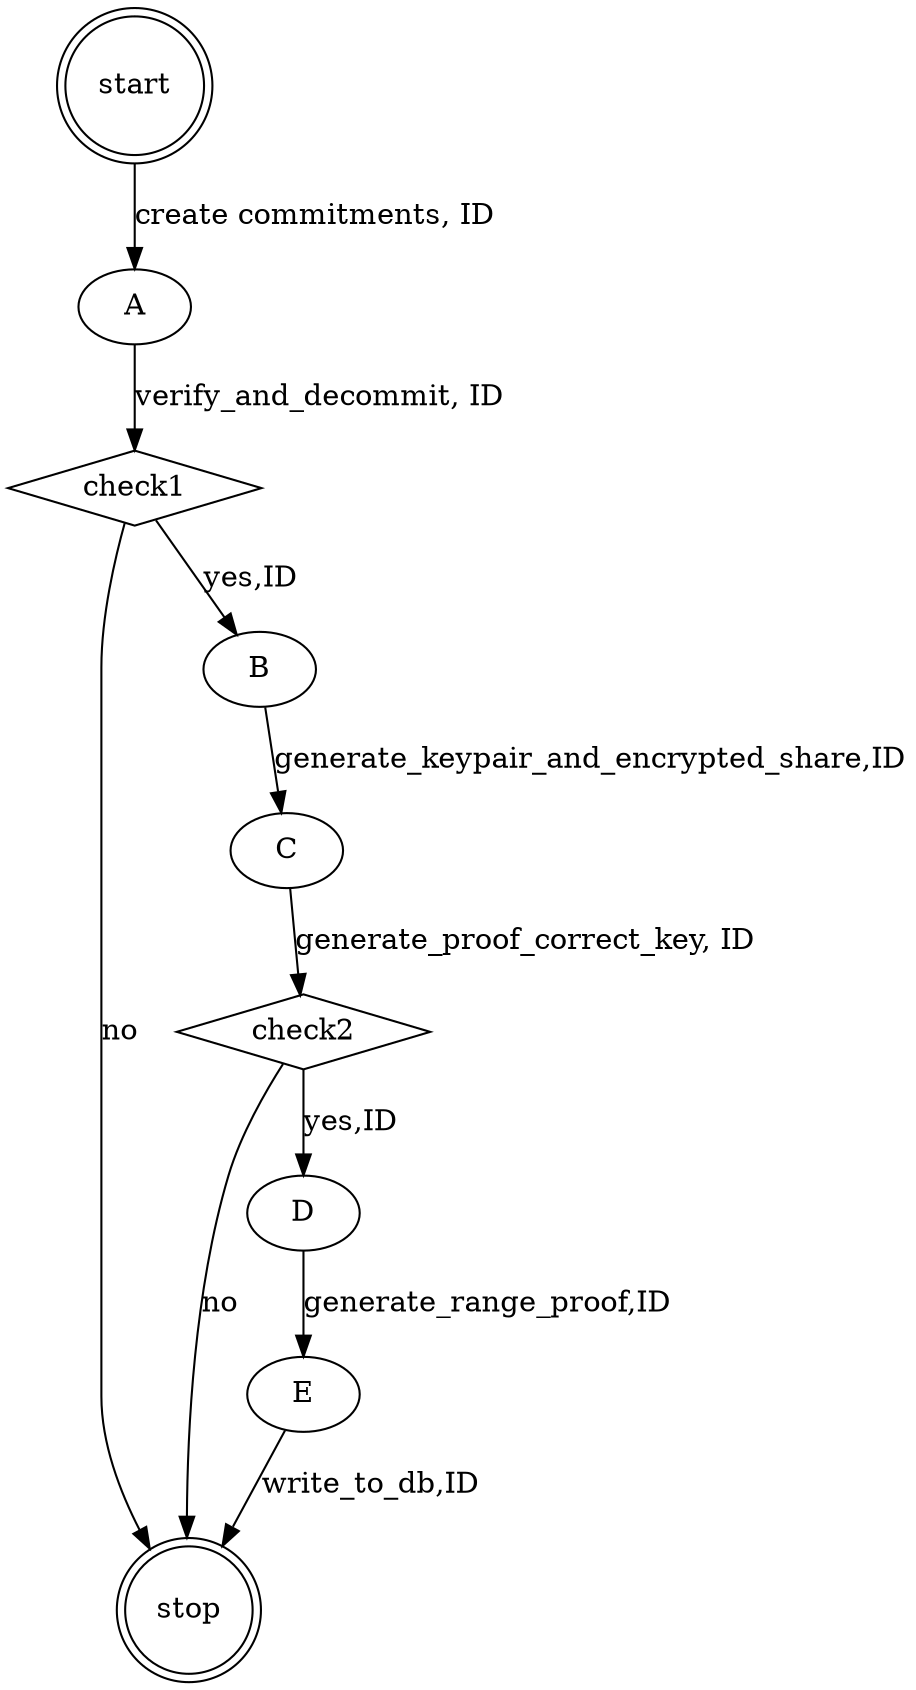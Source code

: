 // Lindell 2party ECDSA keygen party 1
digraph {
	start [shape=doublecircle]
	stop [shape=doublecircle]
	A
	B
	C
	D
	E
	start -> A [label="create commitments, ID"]
	"check1" [shape=diamond]
        "check2" [shape=diamond]
	A -> "check1" [label="verify_and_decommit, ID"]
	"check1" -> B [label="yes,ID"]
	"check1" -> stop [label=no]
	B -> C [label="generate_keypair_and_encrypted_share,ID"]
	C -> "check2" [label="generate_proof_correct_key, ID"]
	"check2" -> D [label="yes,ID"]
	"check2" -> stop [label=no]
	D -> E [label="generate_range_proof,ID"]
	E -> stop [label="write_to_db,ID"]

}
